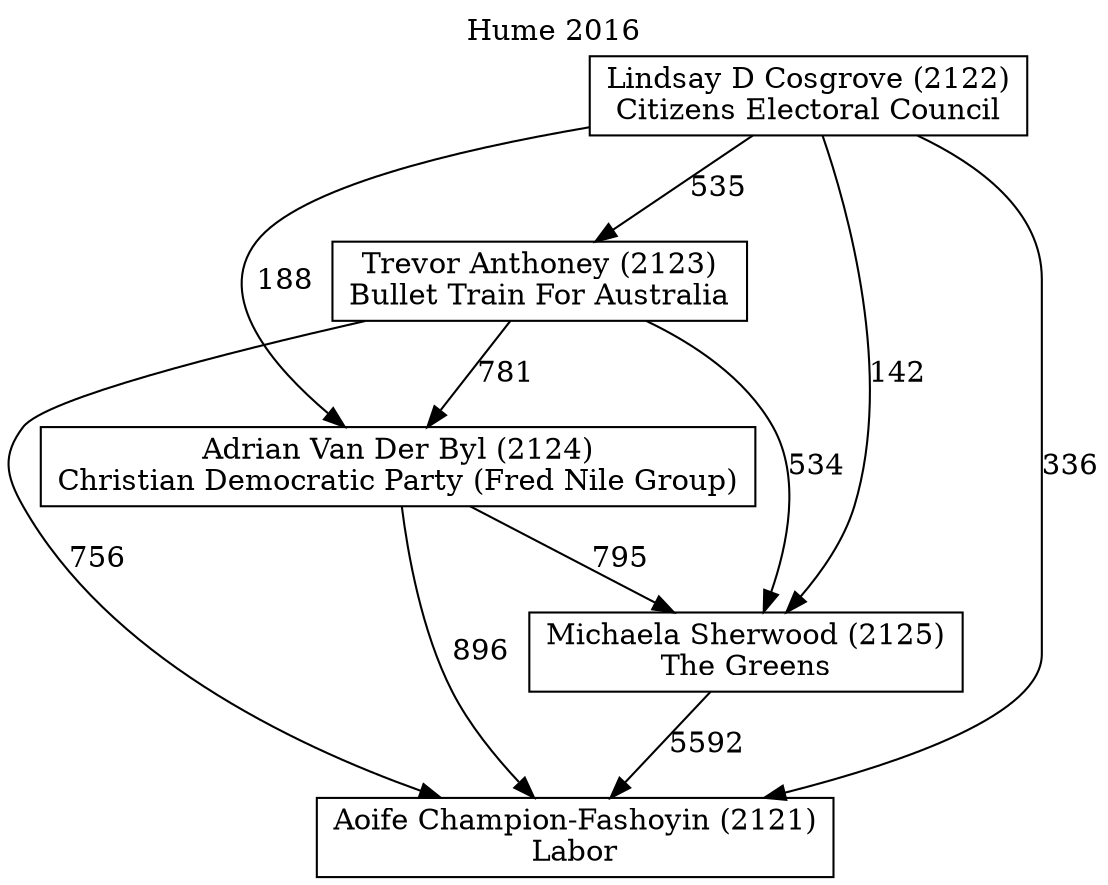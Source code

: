 // House preference flow
digraph "Aoife Champion-Fashoyin (2121)_Hume_2016" {
	graph [label="Hume 2016" labelloc=t mclimit=10]
	node [shape=box]
	"Aoife Champion-Fashoyin (2121)" [label="Aoife Champion-Fashoyin (2121)
Labor"]
	"Michaela Sherwood (2125)" [label="Michaela Sherwood (2125)
The Greens"]
	"Adrian Van Der Byl (2124)" [label="Adrian Van Der Byl (2124)
Christian Democratic Party (Fred Nile Group)"]
	"Trevor Anthoney (2123)" [label="Trevor Anthoney (2123)
Bullet Train For Australia"]
	"Lindsay D Cosgrove (2122)" [label="Lindsay D Cosgrove (2122)
Citizens Electoral Council"]
	"Michaela Sherwood (2125)" -> "Aoife Champion-Fashoyin (2121)" [label=5592]
	"Adrian Van Der Byl (2124)" -> "Michaela Sherwood (2125)" [label=795]
	"Trevor Anthoney (2123)" -> "Adrian Van Der Byl (2124)" [label=781]
	"Lindsay D Cosgrove (2122)" -> "Trevor Anthoney (2123)" [label=535]
	"Adrian Van Der Byl (2124)" -> "Aoife Champion-Fashoyin (2121)" [label=896]
	"Trevor Anthoney (2123)" -> "Aoife Champion-Fashoyin (2121)" [label=756]
	"Lindsay D Cosgrove (2122)" -> "Aoife Champion-Fashoyin (2121)" [label=336]
	"Lindsay D Cosgrove (2122)" -> "Adrian Van Der Byl (2124)" [label=188]
	"Trevor Anthoney (2123)" -> "Michaela Sherwood (2125)" [label=534]
	"Lindsay D Cosgrove (2122)" -> "Michaela Sherwood (2125)" [label=142]
}
